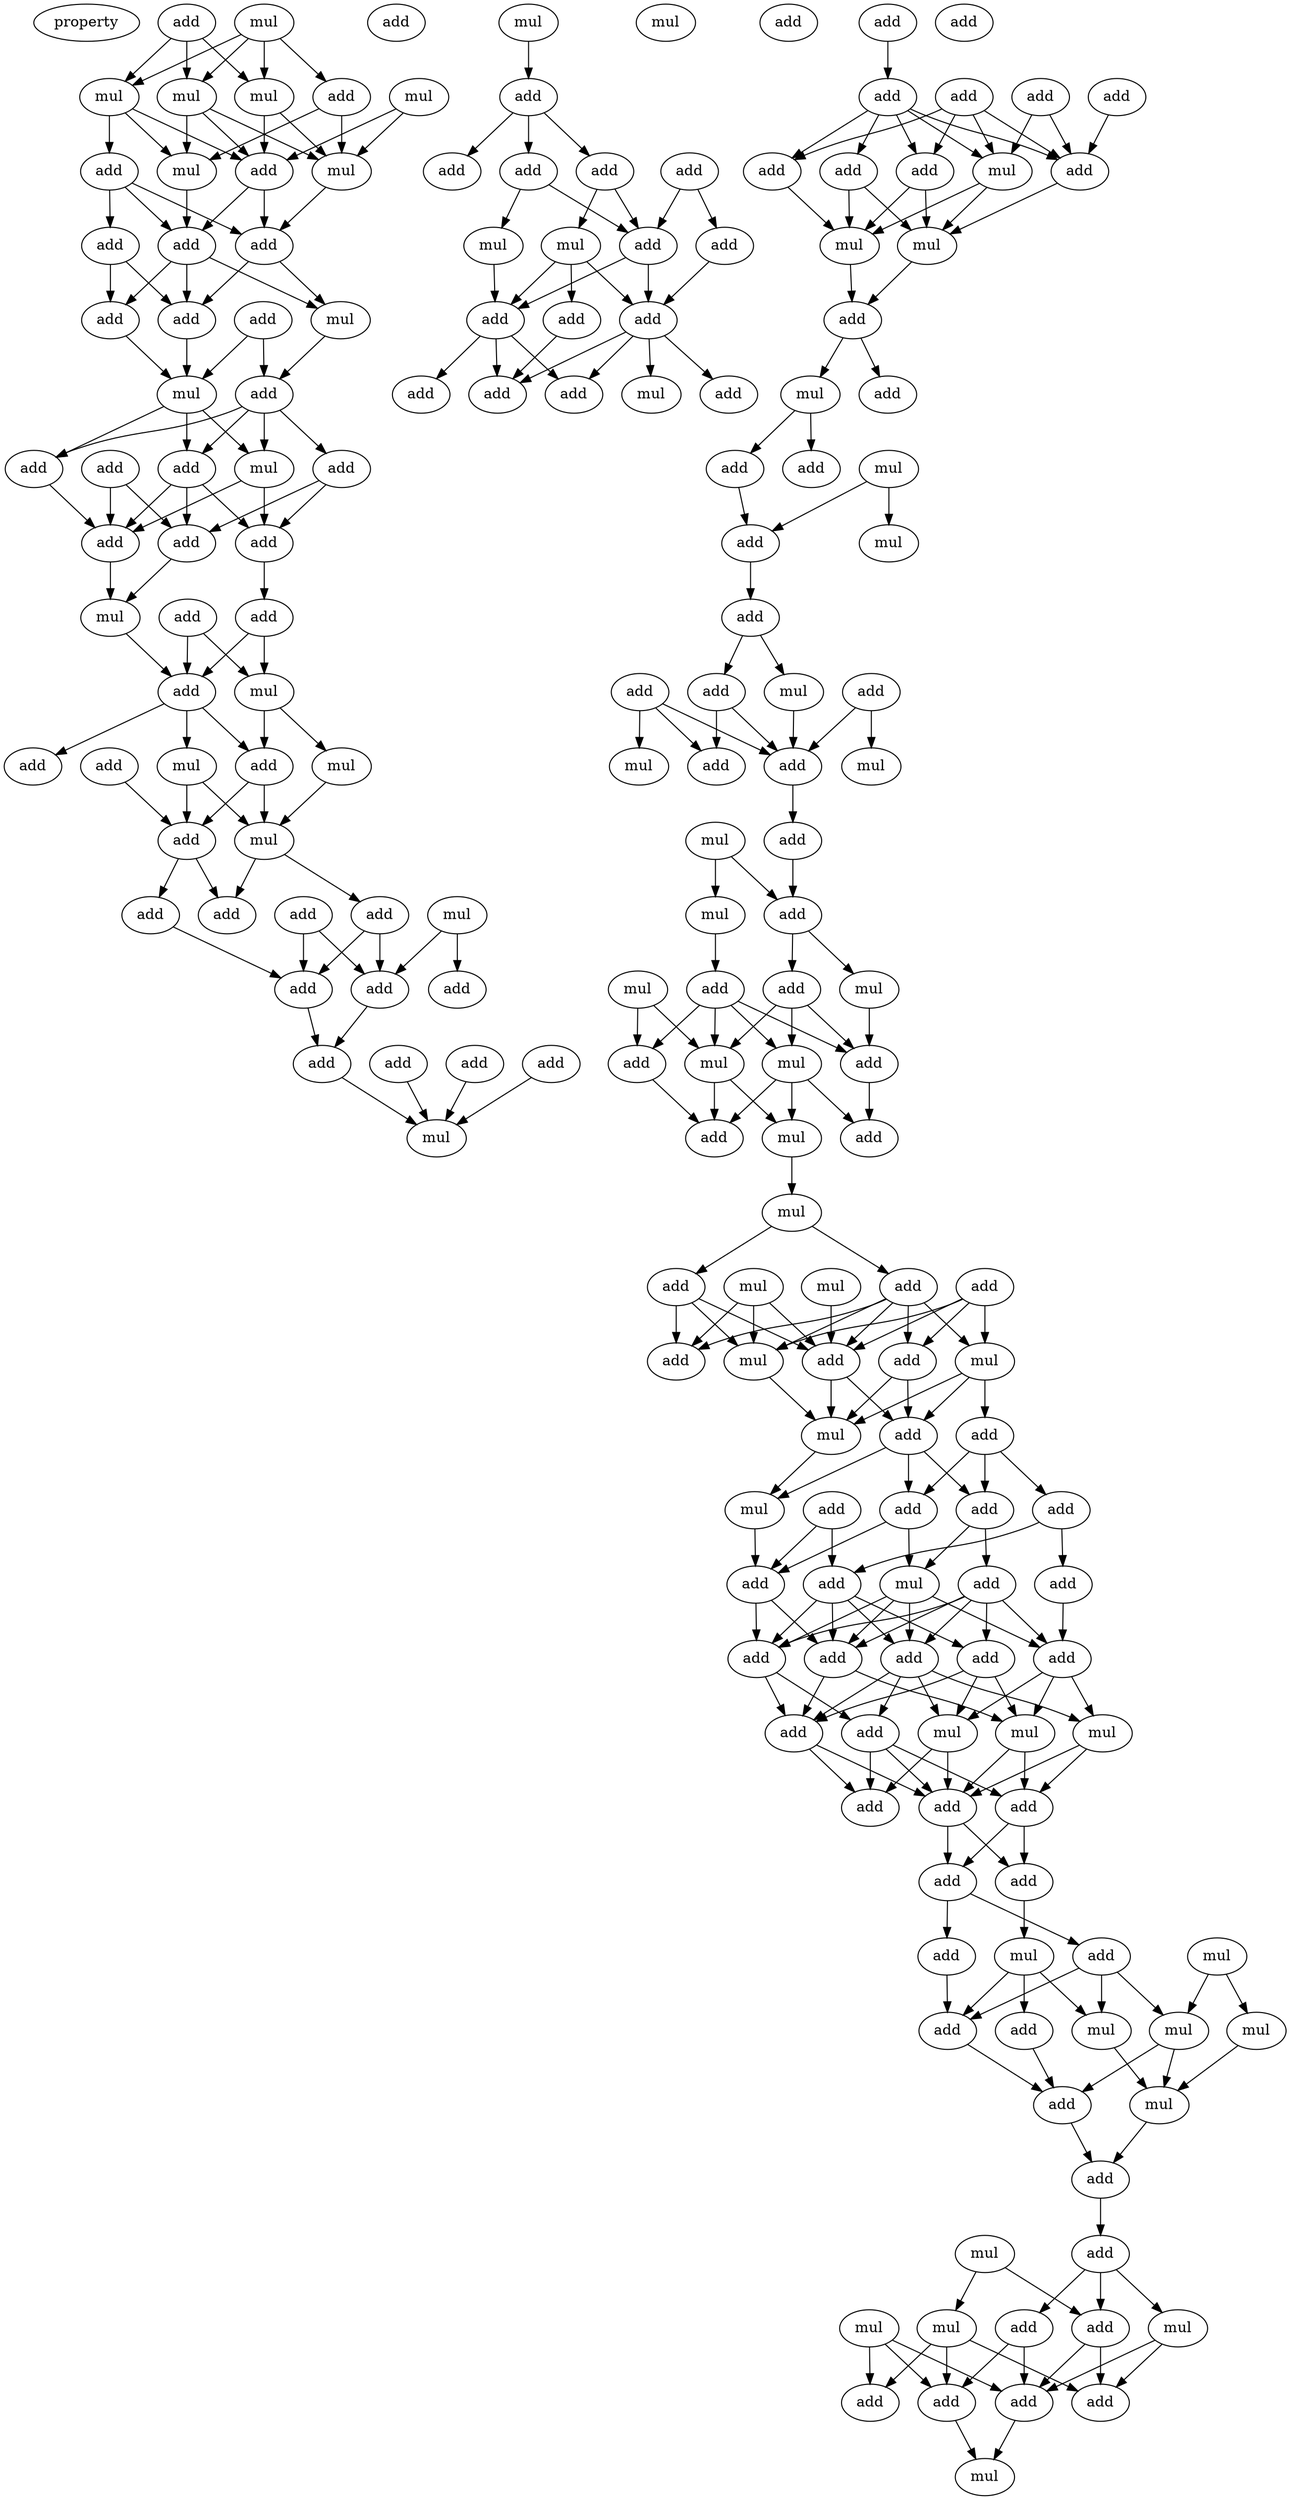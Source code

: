 digraph {
    node [fontcolor=black]
    property [mul=2,lf=1.1]
    0 [ label = mul ];
    1 [ label = add ];
    2 [ label = mul ];
    3 [ label = mul ];
    4 [ label = mul ];
    5 [ label = add ];
    6 [ label = mul ];
    7 [ label = add ];
    8 [ label = mul ];
    9 [ label = add ];
    10 [ label = mul ];
    11 [ label = add ];
    12 [ label = add ];
    13 [ label = add ];
    14 [ label = add ];
    15 [ label = add ];
    16 [ label = mul ];
    17 [ label = add ];
    18 [ label = add ];
    19 [ label = mul ];
    20 [ label = add ];
    21 [ label = add ];
    22 [ label = mul ];
    23 [ label = add ];
    24 [ label = add ];
    25 [ label = add ];
    26 [ label = add ];
    27 [ label = add ];
    28 [ label = add ];
    29 [ label = add ];
    30 [ label = mul ];
    31 [ label = add ];
    32 [ label = mul ];
    33 [ label = add ];
    34 [ label = add ];
    35 [ label = mul ];
    36 [ label = mul ];
    37 [ label = add ];
    38 [ label = add ];
    39 [ label = add ];
    40 [ label = mul ];
    41 [ label = add ];
    42 [ label = mul ];
    43 [ label = add ];
    44 [ label = add ];
    45 [ label = add ];
    46 [ label = add ];
    47 [ label = add ];
    48 [ label = add ];
    49 [ label = add ];
    50 [ label = add ];
    51 [ label = add ];
    52 [ label = add ];
    53 [ label = mul ];
    54 [ label = mul ];
    55 [ label = add ];
    56 [ label = add ];
    57 [ label = add ];
    58 [ label = add ];
    59 [ label = mul ];
    60 [ label = add ];
    61 [ label = add ];
    62 [ label = mul ];
    63 [ label = add ];
    64 [ label = mul ];
    65 [ label = add ];
    66 [ label = add ];
    67 [ label = add ];
    68 [ label = add ];
    69 [ label = add ];
    70 [ label = add ];
    71 [ label = add ];
    72 [ label = mul ];
    73 [ label = add ];
    74 [ label = add ];
    75 [ label = add ];
    76 [ label = add ];
    77 [ label = add ];
    78 [ label = add ];
    79 [ label = add ];
    80 [ label = mul ];
    81 [ label = add ];
    82 [ label = add ];
    83 [ label = add ];
    84 [ label = mul ];
    85 [ label = mul ];
    86 [ label = add ];
    87 [ label = mul ];
    88 [ label = add ];
    89 [ label = add ];
    90 [ label = add ];
    91 [ label = mul ];
    92 [ label = add ];
    93 [ label = mul ];
    94 [ label = add ];
    95 [ label = add ];
    96 [ label = add ];
    97 [ label = add ];
    98 [ label = mul ];
    99 [ label = add ];
    100 [ label = mul ];
    101 [ label = add ];
    102 [ label = add ];
    103 [ label = mul ];
    104 [ label = add ];
    105 [ label = mul ];
    106 [ label = mul ];
    107 [ label = add ];
    108 [ label = add ];
    109 [ label = mul ];
    110 [ label = add ];
    111 [ label = mul ];
    112 [ label = mul ];
    113 [ label = add ];
    114 [ label = mul ];
    115 [ label = add ];
    116 [ label = add ];
    117 [ label = mul ];
    118 [ label = add ];
    119 [ label = mul ];
    120 [ label = add ];
    121 [ label = add ];
    122 [ label = add ];
    123 [ label = mul ];
    124 [ label = mul ];
    125 [ label = add ];
    126 [ label = mul ];
    127 [ label = mul ];
    128 [ label = add ];
    129 [ label = add ];
    130 [ label = add ];
    131 [ label = mul ];
    132 [ label = add ];
    133 [ label = add ];
    134 [ label = mul ];
    135 [ label = add ];
    136 [ label = add ];
    137 [ label = add ];
    138 [ label = add ];
    139 [ label = add ];
    140 [ label = add ];
    141 [ label = add ];
    142 [ label = mul ];
    143 [ label = add ];
    144 [ label = add ];
    145 [ label = add ];
    146 [ label = add ];
    147 [ label = add ];
    148 [ label = mul ];
    149 [ label = mul ];
    150 [ label = add ];
    151 [ label = mul ];
    152 [ label = add ];
    153 [ label = add ];
    154 [ label = add ];
    155 [ label = add ];
    156 [ label = add ];
    157 [ label = add ];
    158 [ label = add ];
    159 [ label = add ];
    160 [ label = mul ];
    161 [ label = mul ];
    162 [ label = add ];
    163 [ label = mul ];
    164 [ label = mul ];
    165 [ label = mul ];
    166 [ label = add ];
    167 [ label = add ];
    168 [ label = mul ];
    169 [ label = add ];
    170 [ label = add ];
    171 [ label = mul ];
    172 [ label = mul ];
    173 [ label = add ];
    174 [ label = add ];
    175 [ label = mul ];
    176 [ label = mul ];
    177 [ label = add ];
    178 [ label = add ];
    179 [ label = add ];
    180 [ label = add ];
    181 [ label = mul ];
    0 -> 2 [ name = 0 ];
    0 -> 3 [ name = 1 ];
    0 -> 4 [ name = 2 ];
    0 -> 5 [ name = 3 ];
    1 -> 2 [ name = 4 ];
    1 -> 3 [ name = 5 ];
    1 -> 4 [ name = 6 ];
    2 -> 7 [ name = 7 ];
    2 -> 9 [ name = 8 ];
    2 -> 10 [ name = 9 ];
    3 -> 7 [ name = 10 ];
    3 -> 8 [ name = 11 ];
    4 -> 7 [ name = 12 ];
    4 -> 8 [ name = 13 ];
    4 -> 10 [ name = 14 ];
    5 -> 8 [ name = 15 ];
    5 -> 10 [ name = 16 ];
    6 -> 7 [ name = 17 ];
    6 -> 8 [ name = 18 ];
    7 -> 11 [ name = 19 ];
    7 -> 13 [ name = 20 ];
    8 -> 11 [ name = 21 ];
    9 -> 11 [ name = 22 ];
    9 -> 12 [ name = 23 ];
    9 -> 13 [ name = 24 ];
    10 -> 13 [ name = 25 ];
    11 -> 16 [ name = 26 ];
    11 -> 18 [ name = 27 ];
    12 -> 15 [ name = 28 ];
    12 -> 18 [ name = 29 ];
    13 -> 15 [ name = 30 ];
    13 -> 16 [ name = 31 ];
    13 -> 18 [ name = 32 ];
    15 -> 19 [ name = 33 ];
    16 -> 20 [ name = 34 ];
    17 -> 19 [ name = 35 ];
    17 -> 20 [ name = 36 ];
    18 -> 19 [ name = 37 ];
    19 -> 21 [ name = 38 ];
    19 -> 22 [ name = 39 ];
    19 -> 24 [ name = 40 ];
    20 -> 21 [ name = 41 ];
    20 -> 22 [ name = 42 ];
    20 -> 23 [ name = 43 ];
    20 -> 24 [ name = 44 ];
    21 -> 26 [ name = 45 ];
    21 -> 27 [ name = 46 ];
    21 -> 28 [ name = 47 ];
    22 -> 26 [ name = 48 ];
    22 -> 28 [ name = 49 ];
    23 -> 27 [ name = 50 ];
    23 -> 28 [ name = 51 ];
    24 -> 26 [ name = 52 ];
    25 -> 26 [ name = 53 ];
    25 -> 27 [ name = 54 ];
    26 -> 30 [ name = 55 ];
    27 -> 30 [ name = 56 ];
    28 -> 31 [ name = 57 ];
    29 -> 32 [ name = 58 ];
    29 -> 33 [ name = 59 ];
    30 -> 33 [ name = 60 ];
    31 -> 32 [ name = 61 ];
    31 -> 33 [ name = 62 ];
    32 -> 36 [ name = 63 ];
    32 -> 38 [ name = 64 ];
    33 -> 35 [ name = 65 ];
    33 -> 37 [ name = 66 ];
    33 -> 38 [ name = 67 ];
    34 -> 39 [ name = 68 ];
    35 -> 39 [ name = 69 ];
    35 -> 40 [ name = 70 ];
    36 -> 40 [ name = 71 ];
    38 -> 39 [ name = 72 ];
    38 -> 40 [ name = 73 ];
    39 -> 43 [ name = 74 ];
    39 -> 44 [ name = 75 ];
    40 -> 41 [ name = 76 ];
    40 -> 43 [ name = 77 ];
    41 -> 47 [ name = 78 ];
    41 -> 48 [ name = 79 ];
    42 -> 46 [ name = 80 ];
    42 -> 48 [ name = 81 ];
    44 -> 47 [ name = 82 ];
    45 -> 47 [ name = 83 ];
    45 -> 48 [ name = 84 ];
    47 -> 51 [ name = 85 ];
    48 -> 51 [ name = 86 ];
    49 -> 53 [ name = 87 ];
    50 -> 53 [ name = 88 ];
    51 -> 53 [ name = 89 ];
    52 -> 53 [ name = 90 ];
    54 -> 55 [ name = 91 ];
    55 -> 56 [ name = 92 ];
    55 -> 58 [ name = 93 ];
    55 -> 60 [ name = 94 ];
    57 -> 61 [ name = 95 ];
    57 -> 63 [ name = 96 ];
    58 -> 61 [ name = 97 ];
    58 -> 64 [ name = 98 ];
    60 -> 61 [ name = 99 ];
    60 -> 62 [ name = 100 ];
    61 -> 66 [ name = 101 ];
    61 -> 67 [ name = 102 ];
    62 -> 66 [ name = 103 ];
    63 -> 67 [ name = 104 ];
    64 -> 65 [ name = 105 ];
    64 -> 66 [ name = 106 ];
    64 -> 67 [ name = 107 ];
    65 -> 73 [ name = 108 ];
    66 -> 69 [ name = 109 ];
    66 -> 71 [ name = 110 ];
    66 -> 73 [ name = 111 ];
    67 -> 69 [ name = 112 ];
    67 -> 70 [ name = 113 ];
    67 -> 72 [ name = 114 ];
    67 -> 73 [ name = 115 ];
    74 -> 76 [ name = 116 ];
    75 -> 79 [ name = 117 ];
    75 -> 80 [ name = 118 ];
    75 -> 82 [ name = 119 ];
    75 -> 83 [ name = 120 ];
    76 -> 79 [ name = 121 ];
    76 -> 80 [ name = 122 ];
    76 -> 81 [ name = 123 ];
    76 -> 82 [ name = 124 ];
    76 -> 83 [ name = 125 ];
    77 -> 82 [ name = 126 ];
    78 -> 80 [ name = 127 ];
    78 -> 82 [ name = 128 ];
    79 -> 84 [ name = 129 ];
    79 -> 85 [ name = 130 ];
    80 -> 84 [ name = 131 ];
    80 -> 85 [ name = 132 ];
    81 -> 84 [ name = 133 ];
    81 -> 85 [ name = 134 ];
    82 -> 84 [ name = 135 ];
    83 -> 85 [ name = 136 ];
    84 -> 86 [ name = 137 ];
    85 -> 86 [ name = 138 ];
    86 -> 87 [ name = 139 ];
    86 -> 88 [ name = 140 ];
    87 -> 89 [ name = 141 ];
    87 -> 90 [ name = 142 ];
    90 -> 92 [ name = 143 ];
    91 -> 92 [ name = 144 ];
    91 -> 93 [ name = 145 ];
    92 -> 95 [ name = 146 ];
    95 -> 96 [ name = 147 ];
    95 -> 98 [ name = 148 ];
    96 -> 101 [ name = 149 ];
    96 -> 102 [ name = 150 ];
    97 -> 102 [ name = 151 ];
    97 -> 103 [ name = 152 ];
    98 -> 102 [ name = 153 ];
    99 -> 100 [ name = 154 ];
    99 -> 101 [ name = 155 ];
    99 -> 102 [ name = 156 ];
    102 -> 104 [ name = 157 ];
    104 -> 107 [ name = 158 ];
    105 -> 106 [ name = 159 ];
    105 -> 107 [ name = 160 ];
    106 -> 108 [ name = 161 ];
    107 -> 110 [ name = 162 ];
    107 -> 111 [ name = 163 ];
    108 -> 112 [ name = 164 ];
    108 -> 113 [ name = 165 ];
    108 -> 114 [ name = 166 ];
    108 -> 115 [ name = 167 ];
    109 -> 114 [ name = 168 ];
    109 -> 115 [ name = 169 ];
    110 -> 112 [ name = 170 ];
    110 -> 113 [ name = 171 ];
    110 -> 114 [ name = 172 ];
    111 -> 113 [ name = 173 ];
    112 -> 116 [ name = 174 ];
    112 -> 117 [ name = 175 ];
    112 -> 118 [ name = 176 ];
    113 -> 118 [ name = 177 ];
    114 -> 116 [ name = 178 ];
    114 -> 117 [ name = 179 ];
    115 -> 116 [ name = 180 ];
    117 -> 119 [ name = 181 ];
    119 -> 121 [ name = 182 ];
    119 -> 122 [ name = 183 ];
    120 -> 126 [ name = 184 ];
    120 -> 127 [ name = 185 ];
    120 -> 128 [ name = 186 ];
    120 -> 129 [ name = 187 ];
    121 -> 125 [ name = 188 ];
    121 -> 127 [ name = 189 ];
    121 -> 128 [ name = 190 ];
    122 -> 125 [ name = 191 ];
    122 -> 126 [ name = 192 ];
    122 -> 127 [ name = 193 ];
    122 -> 128 [ name = 194 ];
    122 -> 129 [ name = 195 ];
    123 -> 125 [ name = 196 ];
    123 -> 127 [ name = 197 ];
    123 -> 128 [ name = 198 ];
    124 -> 128 [ name = 199 ];
    126 -> 130 [ name = 200 ];
    126 -> 131 [ name = 201 ];
    126 -> 132 [ name = 202 ];
    127 -> 131 [ name = 203 ];
    128 -> 130 [ name = 204 ];
    128 -> 131 [ name = 205 ];
    129 -> 130 [ name = 206 ];
    129 -> 131 [ name = 207 ];
    130 -> 134 [ name = 208 ];
    130 -> 135 [ name = 209 ];
    130 -> 136 [ name = 210 ];
    131 -> 134 [ name = 211 ];
    132 -> 135 [ name = 212 ];
    132 -> 136 [ name = 213 ];
    132 -> 137 [ name = 214 ];
    133 -> 138 [ name = 215 ];
    133 -> 140 [ name = 216 ];
    134 -> 138 [ name = 217 ];
    135 -> 139 [ name = 218 ];
    135 -> 142 [ name = 219 ];
    136 -> 138 [ name = 220 ];
    136 -> 142 [ name = 221 ];
    137 -> 140 [ name = 222 ];
    137 -> 141 [ name = 223 ];
    138 -> 144 [ name = 224 ];
    138 -> 147 [ name = 225 ];
    139 -> 143 [ name = 226 ];
    139 -> 144 [ name = 227 ];
    139 -> 145 [ name = 228 ];
    139 -> 146 [ name = 229 ];
    139 -> 147 [ name = 230 ];
    140 -> 144 [ name = 231 ];
    140 -> 145 [ name = 232 ];
    140 -> 146 [ name = 233 ];
    140 -> 147 [ name = 234 ];
    141 -> 143 [ name = 235 ];
    142 -> 143 [ name = 236 ];
    142 -> 144 [ name = 237 ];
    142 -> 145 [ name = 238 ];
    142 -> 147 [ name = 239 ];
    143 -> 148 [ name = 240 ];
    143 -> 149 [ name = 241 ];
    143 -> 151 [ name = 242 ];
    144 -> 150 [ name = 243 ];
    144 -> 152 [ name = 244 ];
    145 -> 148 [ name = 245 ];
    145 -> 149 [ name = 246 ];
    145 -> 150 [ name = 247 ];
    145 -> 152 [ name = 248 ];
    146 -> 148 [ name = 249 ];
    146 -> 151 [ name = 250 ];
    146 -> 152 [ name = 251 ];
    147 -> 151 [ name = 252 ];
    147 -> 152 [ name = 253 ];
    148 -> 153 [ name = 254 ];
    148 -> 154 [ name = 255 ];
    149 -> 154 [ name = 256 ];
    149 -> 155 [ name = 257 ];
    150 -> 153 [ name = 258 ];
    150 -> 154 [ name = 259 ];
    150 -> 155 [ name = 260 ];
    151 -> 154 [ name = 261 ];
    151 -> 155 [ name = 262 ];
    152 -> 153 [ name = 263 ];
    152 -> 154 [ name = 264 ];
    154 -> 156 [ name = 265 ];
    154 -> 157 [ name = 266 ];
    155 -> 156 [ name = 267 ];
    155 -> 157 [ name = 268 ];
    156 -> 158 [ name = 269 ];
    156 -> 159 [ name = 270 ];
    157 -> 160 [ name = 271 ];
    158 -> 162 [ name = 272 ];
    158 -> 163 [ name = 273 ];
    158 -> 165 [ name = 274 ];
    159 -> 162 [ name = 275 ];
    160 -> 162 [ name = 276 ];
    160 -> 165 [ name = 277 ];
    160 -> 166 [ name = 278 ];
    161 -> 163 [ name = 279 ];
    161 -> 164 [ name = 280 ];
    162 -> 167 [ name = 281 ];
    163 -> 167 [ name = 282 ];
    163 -> 168 [ name = 283 ];
    164 -> 168 [ name = 284 ];
    165 -> 168 [ name = 285 ];
    166 -> 167 [ name = 286 ];
    167 -> 169 [ name = 287 ];
    168 -> 169 [ name = 288 ];
    169 -> 170 [ name = 289 ];
    170 -> 173 [ name = 290 ];
    170 -> 174 [ name = 291 ];
    170 -> 175 [ name = 292 ];
    171 -> 172 [ name = 293 ];
    171 -> 174 [ name = 294 ];
    172 -> 177 [ name = 295 ];
    172 -> 178 [ name = 296 ];
    172 -> 179 [ name = 297 ];
    173 -> 179 [ name = 298 ];
    173 -> 180 [ name = 299 ];
    174 -> 177 [ name = 300 ];
    174 -> 180 [ name = 301 ];
    175 -> 177 [ name = 302 ];
    175 -> 180 [ name = 303 ];
    176 -> 178 [ name = 304 ];
    176 -> 179 [ name = 305 ];
    176 -> 180 [ name = 306 ];
    179 -> 181 [ name = 307 ];
    180 -> 181 [ name = 308 ];
}
